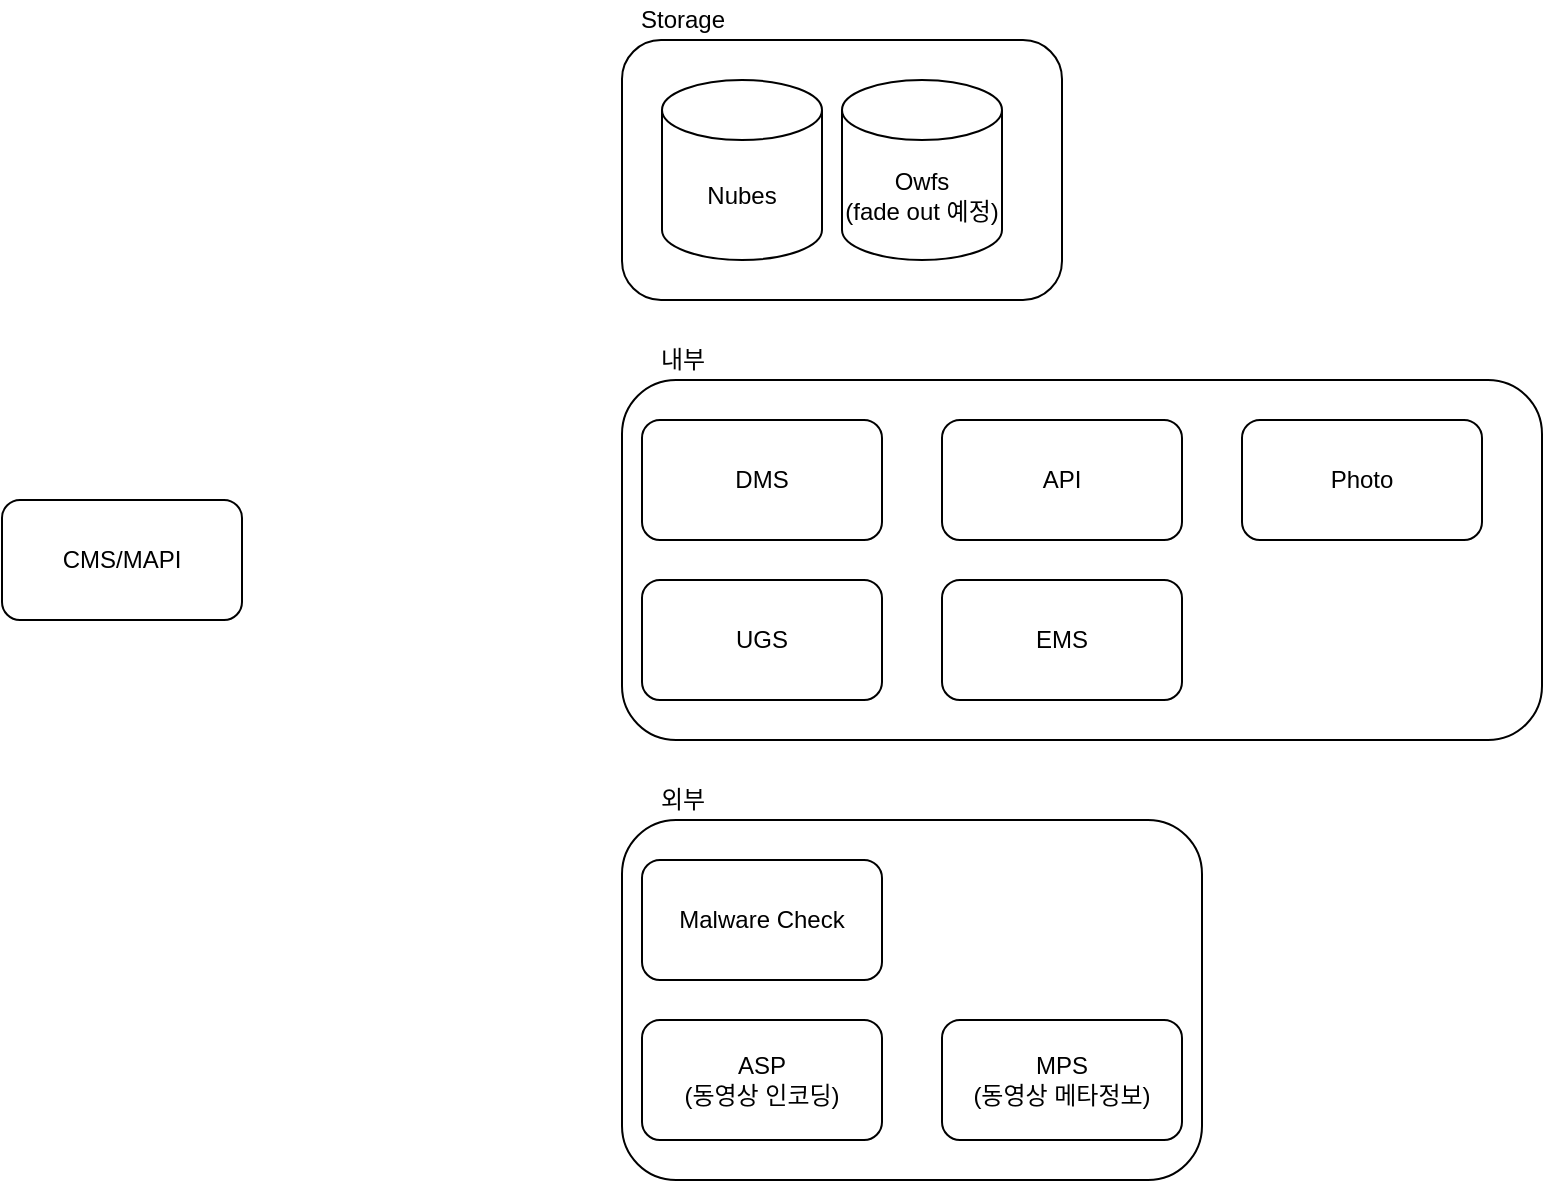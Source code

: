 <mxfile version="14.6.11" type="github">
  <diagram id="kE8mJGLQwn88KNfwknXC" name="Page-1">
    <mxGraphModel dx="1136" dy="735" grid="1" gridSize="10" guides="1" tooltips="1" connect="1" arrows="1" fold="1" page="1" pageScale="1" pageWidth="827" pageHeight="1169" math="0" shadow="0">
      <root>
        <mxCell id="0" />
        <mxCell id="1" parent="0" />
        <mxCell id="mJZmfWPgpqEshg-i4K1A-1" value="CMS/MAPI" style="rounded=1;whiteSpace=wrap;html=1;" vertex="1" parent="1">
          <mxGeometry x="270" y="380" width="120" height="60" as="geometry" />
        </mxCell>
        <mxCell id="mJZmfWPgpqEshg-i4K1A-19" value="" style="group" vertex="1" connectable="0" parent="1">
          <mxGeometry x="580" y="130" width="220" height="150" as="geometry" />
        </mxCell>
        <mxCell id="mJZmfWPgpqEshg-i4K1A-7" value="" style="rounded=1;whiteSpace=wrap;html=1;" vertex="1" parent="mJZmfWPgpqEshg-i4K1A-19">
          <mxGeometry y="20" width="220" height="130" as="geometry" />
        </mxCell>
        <mxCell id="mJZmfWPgpqEshg-i4K1A-4" value="Owfs&lt;br&gt;(fade out 예정)" style="shape=cylinder3;whiteSpace=wrap;html=1;boundedLbl=1;backgroundOutline=1;size=15;" vertex="1" parent="mJZmfWPgpqEshg-i4K1A-19">
          <mxGeometry x="110" y="40" width="80" height="90" as="geometry" />
        </mxCell>
        <mxCell id="mJZmfWPgpqEshg-i4K1A-5" value="Nubes" style="shape=cylinder3;whiteSpace=wrap;html=1;boundedLbl=1;backgroundOutline=1;size=15;" vertex="1" parent="mJZmfWPgpqEshg-i4K1A-19">
          <mxGeometry x="20" y="40" width="80" height="90" as="geometry" />
        </mxCell>
        <mxCell id="mJZmfWPgpqEshg-i4K1A-8" value="Storage" style="text;html=1;align=center;verticalAlign=middle;resizable=0;points=[];autosize=1;strokeColor=none;" vertex="1" parent="mJZmfWPgpqEshg-i4K1A-19">
          <mxGeometry width="60" height="20" as="geometry" />
        </mxCell>
        <mxCell id="mJZmfWPgpqEshg-i4K1A-22" value="" style="group" vertex="1" connectable="0" parent="1">
          <mxGeometry x="580" y="520" width="290" height="200" as="geometry" />
        </mxCell>
        <mxCell id="mJZmfWPgpqEshg-i4K1A-20" value="" style="rounded=1;whiteSpace=wrap;html=1;" vertex="1" parent="mJZmfWPgpqEshg-i4K1A-22">
          <mxGeometry y="20" width="290" height="180" as="geometry" />
        </mxCell>
        <mxCell id="mJZmfWPgpqEshg-i4K1A-13" value="Malware Check" style="rounded=1;whiteSpace=wrap;html=1;" vertex="1" parent="mJZmfWPgpqEshg-i4K1A-22">
          <mxGeometry x="10" y="40" width="120" height="60" as="geometry" />
        </mxCell>
        <mxCell id="mJZmfWPgpqEshg-i4K1A-14" value="ASP&lt;br&gt;(동영상 인코딩)" style="rounded=1;whiteSpace=wrap;html=1;" vertex="1" parent="mJZmfWPgpqEshg-i4K1A-22">
          <mxGeometry x="10" y="120" width="120" height="60" as="geometry" />
        </mxCell>
        <mxCell id="mJZmfWPgpqEshg-i4K1A-15" value="MPS&lt;br&gt;(동영상 메타정보)" style="rounded=1;whiteSpace=wrap;html=1;" vertex="1" parent="mJZmfWPgpqEshg-i4K1A-22">
          <mxGeometry x="160" y="120" width="120" height="60" as="geometry" />
        </mxCell>
        <mxCell id="mJZmfWPgpqEshg-i4K1A-21" value="외부" style="text;html=1;align=center;verticalAlign=middle;resizable=0;points=[];autosize=1;strokeColor=none;" vertex="1" parent="mJZmfWPgpqEshg-i4K1A-22">
          <mxGeometry x="10" width="40" height="20" as="geometry" />
        </mxCell>
        <mxCell id="mJZmfWPgpqEshg-i4K1A-16" value="" style="rounded=1;whiteSpace=wrap;html=1;" vertex="1" parent="1">
          <mxGeometry x="580" y="320" width="460" height="180" as="geometry" />
        </mxCell>
        <mxCell id="mJZmfWPgpqEshg-i4K1A-9" value="DMS" style="rounded=1;whiteSpace=wrap;html=1;" vertex="1" parent="1">
          <mxGeometry x="590" y="340" width="120" height="60" as="geometry" />
        </mxCell>
        <mxCell id="mJZmfWPgpqEshg-i4K1A-10" value="UGS" style="rounded=1;whiteSpace=wrap;html=1;" vertex="1" parent="1">
          <mxGeometry x="590" y="420" width="120" height="60" as="geometry" />
        </mxCell>
        <mxCell id="mJZmfWPgpqEshg-i4K1A-11" value="API" style="rounded=1;whiteSpace=wrap;html=1;" vertex="1" parent="1">
          <mxGeometry x="740" y="340" width="120" height="60" as="geometry" />
        </mxCell>
        <mxCell id="mJZmfWPgpqEshg-i4K1A-12" value="EMS" style="rounded=1;whiteSpace=wrap;html=1;" vertex="1" parent="1">
          <mxGeometry x="740" y="420" width="120" height="60" as="geometry" />
        </mxCell>
        <mxCell id="mJZmfWPgpqEshg-i4K1A-17" value="내부" style="text;html=1;align=center;verticalAlign=middle;resizable=0;points=[];autosize=1;strokeColor=none;" vertex="1" parent="1">
          <mxGeometry x="590" y="300" width="40" height="20" as="geometry" />
        </mxCell>
        <mxCell id="mJZmfWPgpqEshg-i4K1A-23" value="Photo" style="rounded=1;whiteSpace=wrap;html=1;" vertex="1" parent="1">
          <mxGeometry x="890" y="340" width="120" height="60" as="geometry" />
        </mxCell>
      </root>
    </mxGraphModel>
  </diagram>
</mxfile>
